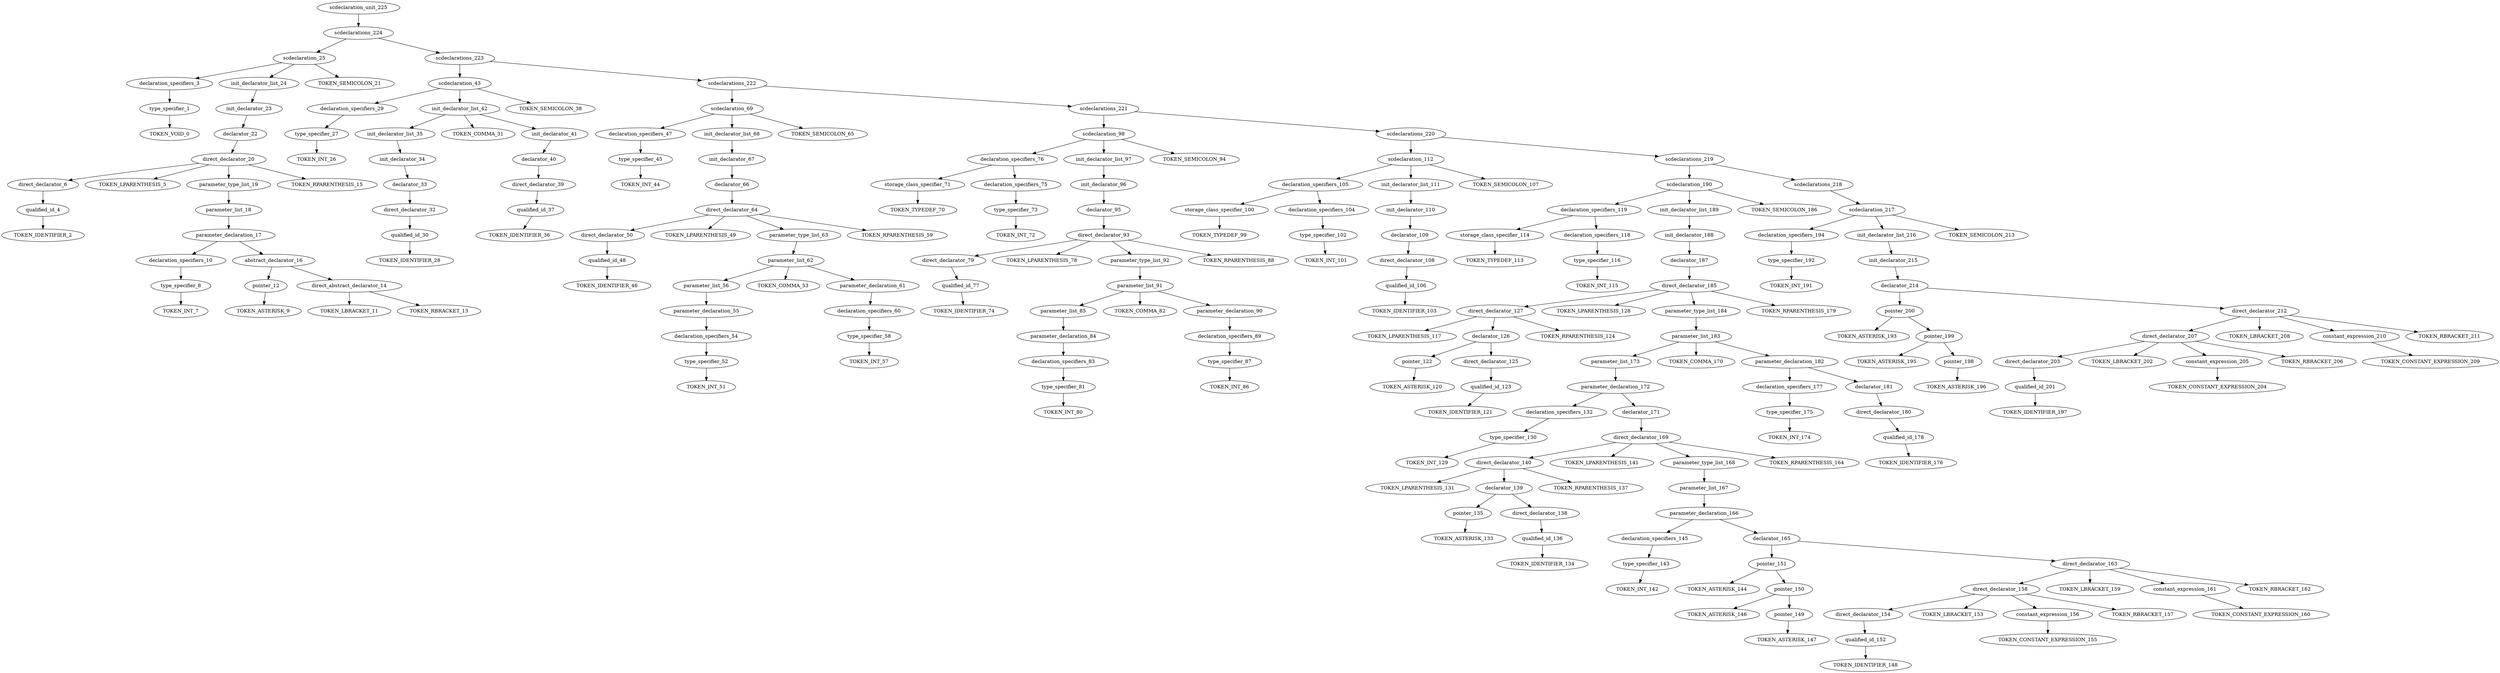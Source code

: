 digraph G{
   scdeclaration_unit_225->scdeclarations_224;
   scdeclarations_224->scdeclaration_25;
   scdeclaration_25->declaration_specifiers_3;
   declaration_specifiers_3->type_specifier_1;
   type_specifier_1->TOKEN_VOID_0;
   scdeclaration_25->init_declarator_list_24;
   init_declarator_list_24->init_declarator_23;
   init_declarator_23->declarator_22;
   declarator_22->direct_declarator_20;
   direct_declarator_20->direct_declarator_6;
   direct_declarator_6->qualified_id_4;
   qualified_id_4->TOKEN_IDENTIFIER_2;
   direct_declarator_20->TOKEN_LPARENTHESIS_5;
   direct_declarator_20->parameter_type_list_19;
   parameter_type_list_19->parameter_list_18;
   parameter_list_18->parameter_declaration_17;
   parameter_declaration_17->declaration_specifiers_10;
   declaration_specifiers_10->type_specifier_8;
   type_specifier_8->TOKEN_INT_7;
   parameter_declaration_17->abstract_declarator_16;
   abstract_declarator_16->pointer_12;
   pointer_12->TOKEN_ASTERISK_9;
   abstract_declarator_16->direct_abstract_declarator_14;
   direct_abstract_declarator_14->TOKEN_LBRACKET_11;
   direct_abstract_declarator_14->TOKEN_RBRACKET_13;
   direct_declarator_20->TOKEN_RPARENTHESIS_15;
   scdeclaration_25->TOKEN_SEMICOLON_21;
   scdeclarations_224->scdeclarations_223;
   scdeclarations_223->scdeclaration_43;
   scdeclaration_43->declaration_specifiers_29;
   declaration_specifiers_29->type_specifier_27;
   type_specifier_27->TOKEN_INT_26;
   scdeclaration_43->init_declarator_list_42;
   init_declarator_list_42->init_declarator_list_35;
   init_declarator_list_35->init_declarator_34;
   init_declarator_34->declarator_33;
   declarator_33->direct_declarator_32;
   direct_declarator_32->qualified_id_30;
   qualified_id_30->TOKEN_IDENTIFIER_28;
   init_declarator_list_42->TOKEN_COMMA_31;
   init_declarator_list_42->init_declarator_41;
   init_declarator_41->declarator_40;
   declarator_40->direct_declarator_39;
   direct_declarator_39->qualified_id_37;
   qualified_id_37->TOKEN_IDENTIFIER_36;
   scdeclaration_43->TOKEN_SEMICOLON_38;
   scdeclarations_223->scdeclarations_222;
   scdeclarations_222->scdeclaration_69;
   scdeclaration_69->declaration_specifiers_47;
   declaration_specifiers_47->type_specifier_45;
   type_specifier_45->TOKEN_INT_44;
   scdeclaration_69->init_declarator_list_68;
   init_declarator_list_68->init_declarator_67;
   init_declarator_67->declarator_66;
   declarator_66->direct_declarator_64;
   direct_declarator_64->direct_declarator_50;
   direct_declarator_50->qualified_id_48;
   qualified_id_48->TOKEN_IDENTIFIER_46;
   direct_declarator_64->TOKEN_LPARENTHESIS_49;
   direct_declarator_64->parameter_type_list_63;
   parameter_type_list_63->parameter_list_62;
   parameter_list_62->parameter_list_56;
   parameter_list_56->parameter_declaration_55;
   parameter_declaration_55->declaration_specifiers_54;
   declaration_specifiers_54->type_specifier_52;
   type_specifier_52->TOKEN_INT_51;
   parameter_list_62->TOKEN_COMMA_53;
   parameter_list_62->parameter_declaration_61;
   parameter_declaration_61->declaration_specifiers_60;
   declaration_specifiers_60->type_specifier_58;
   type_specifier_58->TOKEN_INT_57;
   direct_declarator_64->TOKEN_RPARENTHESIS_59;
   scdeclaration_69->TOKEN_SEMICOLON_65;
   scdeclarations_222->scdeclarations_221;
   scdeclarations_221->scdeclaration_98;
   scdeclaration_98->declaration_specifiers_76;
   declaration_specifiers_76->storage_class_specifier_71;
   storage_class_specifier_71->TOKEN_TYPEDEF_70;
   declaration_specifiers_76->declaration_specifiers_75;
   declaration_specifiers_75->type_specifier_73;
   type_specifier_73->TOKEN_INT_72;
   scdeclaration_98->init_declarator_list_97;
   init_declarator_list_97->init_declarator_96;
   init_declarator_96->declarator_95;
   declarator_95->direct_declarator_93;
   direct_declarator_93->direct_declarator_79;
   direct_declarator_79->qualified_id_77;
   qualified_id_77->TOKEN_IDENTIFIER_74;
   direct_declarator_93->TOKEN_LPARENTHESIS_78;
   direct_declarator_93->parameter_type_list_92;
   parameter_type_list_92->parameter_list_91;
   parameter_list_91->parameter_list_85;
   parameter_list_85->parameter_declaration_84;
   parameter_declaration_84->declaration_specifiers_83;
   declaration_specifiers_83->type_specifier_81;
   type_specifier_81->TOKEN_INT_80;
   parameter_list_91->TOKEN_COMMA_82;
   parameter_list_91->parameter_declaration_90;
   parameter_declaration_90->declaration_specifiers_89;
   declaration_specifiers_89->type_specifier_87;
   type_specifier_87->TOKEN_INT_86;
   direct_declarator_93->TOKEN_RPARENTHESIS_88;
   scdeclaration_98->TOKEN_SEMICOLON_94;
   scdeclarations_221->scdeclarations_220;
   scdeclarations_220->scdeclaration_112;
   scdeclaration_112->declaration_specifiers_105;
   declaration_specifiers_105->storage_class_specifier_100;
   storage_class_specifier_100->TOKEN_TYPEDEF_99;
   declaration_specifiers_105->declaration_specifiers_104;
   declaration_specifiers_104->type_specifier_102;
   type_specifier_102->TOKEN_INT_101;
   scdeclaration_112->init_declarator_list_111;
   init_declarator_list_111->init_declarator_110;
   init_declarator_110->declarator_109;
   declarator_109->direct_declarator_108;
   direct_declarator_108->qualified_id_106;
   qualified_id_106->TOKEN_IDENTIFIER_103;
   scdeclaration_112->TOKEN_SEMICOLON_107;
   scdeclarations_220->scdeclarations_219;
   scdeclarations_219->scdeclaration_190;
   scdeclaration_190->declaration_specifiers_119;
   declaration_specifiers_119->storage_class_specifier_114;
   storage_class_specifier_114->TOKEN_TYPEDEF_113;
   declaration_specifiers_119->declaration_specifiers_118;
   declaration_specifiers_118->type_specifier_116;
   type_specifier_116->TOKEN_INT_115;
   scdeclaration_190->init_declarator_list_189;
   init_declarator_list_189->init_declarator_188;
   init_declarator_188->declarator_187;
   declarator_187->direct_declarator_185;
   direct_declarator_185->direct_declarator_127;
   direct_declarator_127->TOKEN_LPARENTHESIS_117;
   direct_declarator_127->declarator_126;
   declarator_126->pointer_122;
   pointer_122->TOKEN_ASTERISK_120;
   declarator_126->direct_declarator_125;
   direct_declarator_125->qualified_id_123;
   qualified_id_123->TOKEN_IDENTIFIER_121;
   direct_declarator_127->TOKEN_RPARENTHESIS_124;
   direct_declarator_185->TOKEN_LPARENTHESIS_128;
   direct_declarator_185->parameter_type_list_184;
   parameter_type_list_184->parameter_list_183;
   parameter_list_183->parameter_list_173;
   parameter_list_173->parameter_declaration_172;
   parameter_declaration_172->declaration_specifiers_132;
   declaration_specifiers_132->type_specifier_130;
   type_specifier_130->TOKEN_INT_129;
   parameter_declaration_172->declarator_171;
   declarator_171->direct_declarator_169;
   direct_declarator_169->direct_declarator_140;
   direct_declarator_140->TOKEN_LPARENTHESIS_131;
   direct_declarator_140->declarator_139;
   declarator_139->pointer_135;
   pointer_135->TOKEN_ASTERISK_133;
   declarator_139->direct_declarator_138;
   direct_declarator_138->qualified_id_136;
   qualified_id_136->TOKEN_IDENTIFIER_134;
   direct_declarator_140->TOKEN_RPARENTHESIS_137;
   direct_declarator_169->TOKEN_LPARENTHESIS_141;
   direct_declarator_169->parameter_type_list_168;
   parameter_type_list_168->parameter_list_167;
   parameter_list_167->parameter_declaration_166;
   parameter_declaration_166->declaration_specifiers_145;
   declaration_specifiers_145->type_specifier_143;
   type_specifier_143->TOKEN_INT_142;
   parameter_declaration_166->declarator_165;
   declarator_165->pointer_151;
   pointer_151->TOKEN_ASTERISK_144;
   pointer_151->pointer_150;
   pointer_150->TOKEN_ASTERISK_146;
   pointer_150->pointer_149;
   pointer_149->TOKEN_ASTERISK_147;
   declarator_165->direct_declarator_163;
   direct_declarator_163->direct_declarator_158;
   direct_declarator_158->direct_declarator_154;
   direct_declarator_154->qualified_id_152;
   qualified_id_152->TOKEN_IDENTIFIER_148;
   direct_declarator_158->TOKEN_LBRACKET_153;
   direct_declarator_158->constant_expression_156;
   constant_expression_156->TOKEN_CONSTANT_EXPRESSION_155;
   direct_declarator_158->TOKEN_RBRACKET_157;
   direct_declarator_163->TOKEN_LBRACKET_159;
   direct_declarator_163->constant_expression_161;
   constant_expression_161->TOKEN_CONSTANT_EXPRESSION_160;
   direct_declarator_163->TOKEN_RBRACKET_162;
   direct_declarator_169->TOKEN_RPARENTHESIS_164;
   parameter_list_183->TOKEN_COMMA_170;
   parameter_list_183->parameter_declaration_182;
   parameter_declaration_182->declaration_specifiers_177;
   declaration_specifiers_177->type_specifier_175;
   type_specifier_175->TOKEN_INT_174;
   parameter_declaration_182->declarator_181;
   declarator_181->direct_declarator_180;
   direct_declarator_180->qualified_id_178;
   qualified_id_178->TOKEN_IDENTIFIER_176;
   direct_declarator_185->TOKEN_RPARENTHESIS_179;
   scdeclaration_190->TOKEN_SEMICOLON_186;
   scdeclarations_219->scdeclarations_218;
   scdeclarations_218->scdeclaration_217;
   scdeclaration_217->declaration_specifiers_194;
   declaration_specifiers_194->type_specifier_192;
   type_specifier_192->TOKEN_INT_191;
   scdeclaration_217->init_declarator_list_216;
   init_declarator_list_216->init_declarator_215;
   init_declarator_215->declarator_214;
   declarator_214->pointer_200;
   pointer_200->TOKEN_ASTERISK_193;
   pointer_200->pointer_199;
   pointer_199->TOKEN_ASTERISK_195;
   pointer_199->pointer_198;
   pointer_198->TOKEN_ASTERISK_196;
   declarator_214->direct_declarator_212;
   direct_declarator_212->direct_declarator_207;
   direct_declarator_207->direct_declarator_203;
   direct_declarator_203->qualified_id_201;
   qualified_id_201->TOKEN_IDENTIFIER_197;
   direct_declarator_207->TOKEN_LBRACKET_202;
   direct_declarator_207->constant_expression_205;
   constant_expression_205->TOKEN_CONSTANT_EXPRESSION_204;
   direct_declarator_207->TOKEN_RBRACKET_206;
   direct_declarator_212->TOKEN_LBRACKET_208;
   direct_declarator_212->constant_expression_210;
   constant_expression_210->TOKEN_CONSTANT_EXPRESSION_209;
   direct_declarator_212->TOKEN_RBRACKET_211;
   scdeclaration_217->TOKEN_SEMICOLON_213;
}